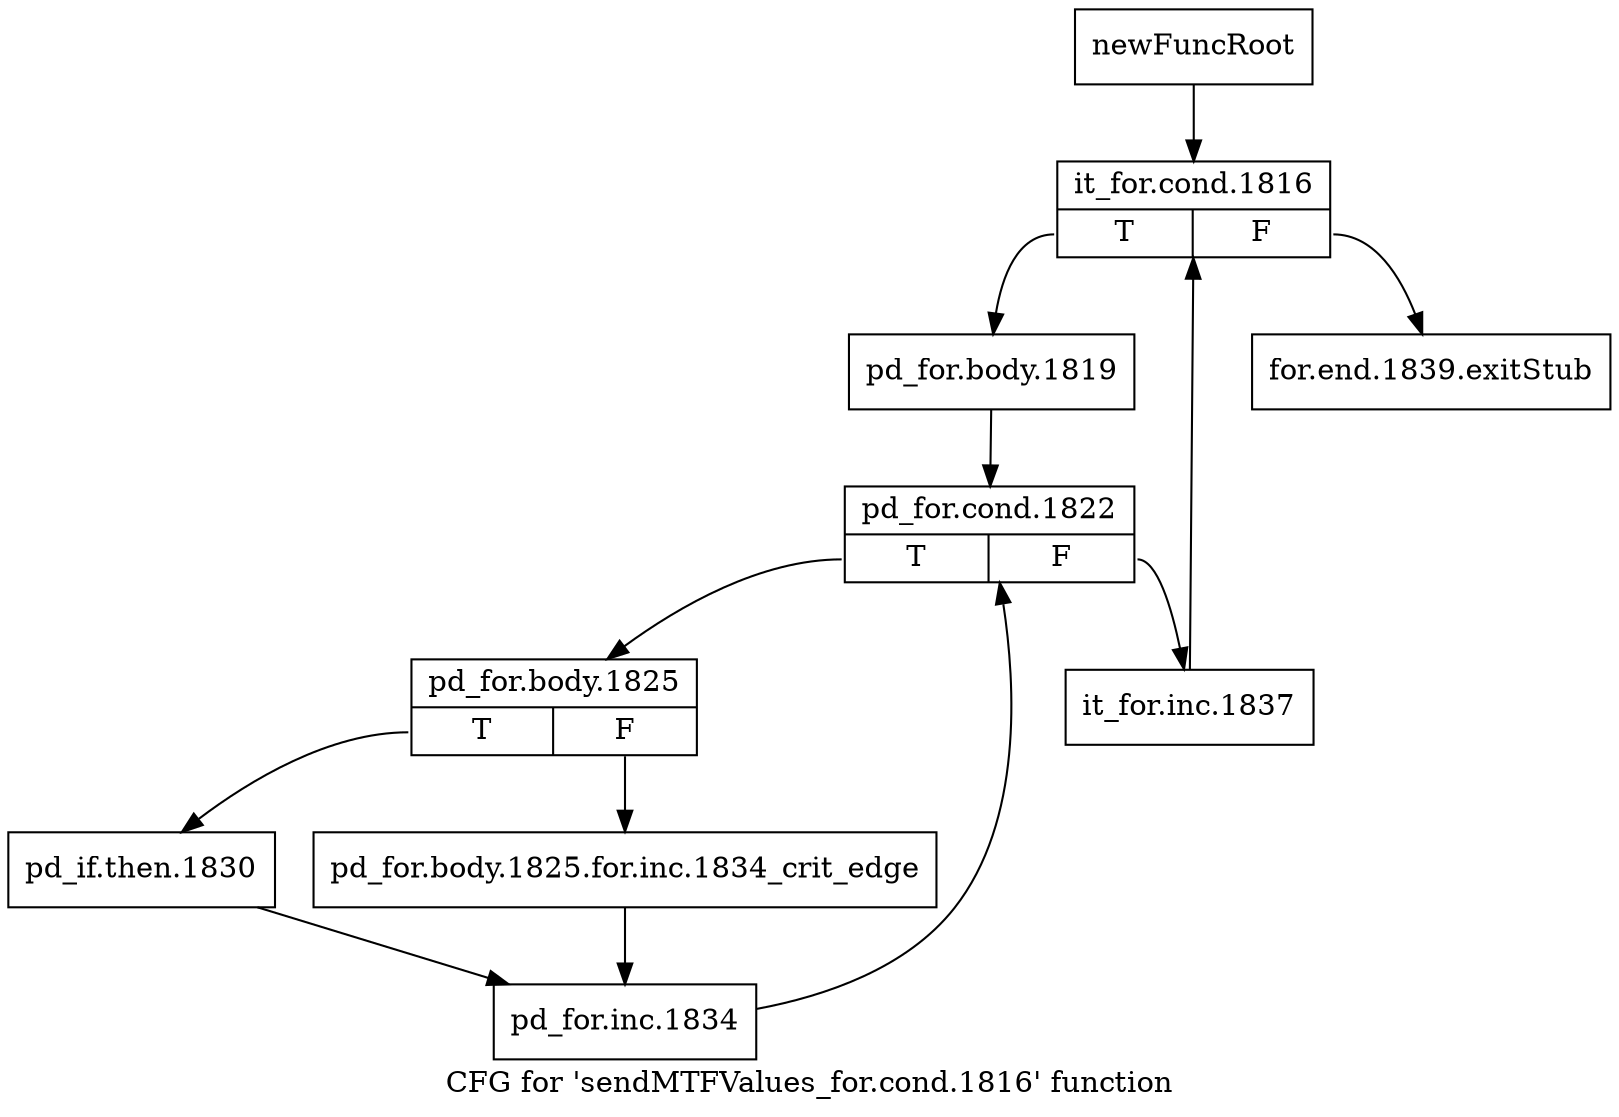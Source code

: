 digraph "CFG for 'sendMTFValues_for.cond.1816' function" {
	label="CFG for 'sendMTFValues_for.cond.1816' function";

	Node0x18c15d0 [shape=record,label="{newFuncRoot}"];
	Node0x18c15d0 -> Node0x18c1a00;
	Node0x18c19b0 [shape=record,label="{for.end.1839.exitStub}"];
	Node0x18c1a00 [shape=record,label="{it_for.cond.1816|{<s0>T|<s1>F}}"];
	Node0x18c1a00:s0 -> Node0x18c1a50;
	Node0x18c1a00:s1 -> Node0x18c19b0;
	Node0x18c1a50 [shape=record,label="{pd_for.body.1819}"];
	Node0x18c1a50 -> Node0x18c1aa0;
	Node0x18c1aa0 [shape=record,label="{pd_for.cond.1822|{<s0>T|<s1>F}}"];
	Node0x18c1aa0:s0 -> Node0x18c1b40;
	Node0x18c1aa0:s1 -> Node0x18c1af0;
	Node0x18c1af0 [shape=record,label="{it_for.inc.1837}"];
	Node0x18c1af0 -> Node0x18c1a00;
	Node0x18c1b40 [shape=record,label="{pd_for.body.1825|{<s0>T|<s1>F}}"];
	Node0x18c1b40:s0 -> Node0x18c1be0;
	Node0x18c1b40:s1 -> Node0x18c1b90;
	Node0x18c1b90 [shape=record,label="{pd_for.body.1825.for.inc.1834_crit_edge}"];
	Node0x18c1b90 -> Node0x18c1c30;
	Node0x18c1be0 [shape=record,label="{pd_if.then.1830}"];
	Node0x18c1be0 -> Node0x18c1c30;
	Node0x18c1c30 [shape=record,label="{pd_for.inc.1834}"];
	Node0x18c1c30 -> Node0x18c1aa0;
}
